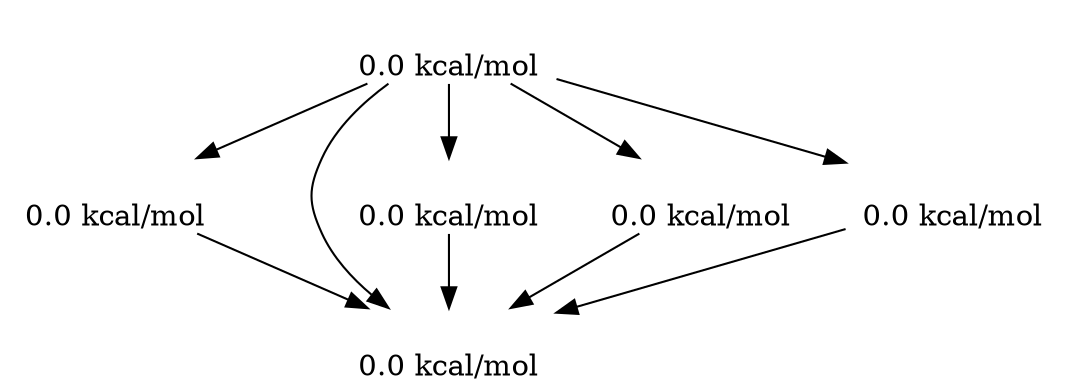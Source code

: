 digraph paths {    "BrBr.C=C" [image = "search/static/pics/BrBr.C=C.svg", label = "0.0 kcal/mol", shape = none, labelloc = b]
    "BrBr.C=C" -> "BrC=C.Br";
    "BrC=C.Br" [image = "search/static/pics/BrC=C.Br.svg", label = "0.0 kcal/mol", shape = none, labelloc = b]
    "BrC=C.Br" -> "BrCCBr";
    "BrCCBr" [image = "search/static/pics/BrCCBr.svg", label = "0.0 kcal/mol", shape = none, labelloc = b]
    "BrBr.C=C" -> "BrC[CH2+].[Br-]";
    "BrC[CH2+].[Br-]" [image = "search/static/pics/BrC[CH2+].[Br-].svg", label = "0.0 kcal/mol", shape = none, labelloc = b]
    "BrC[CH2+].[Br-]" -> "BrCCBr";
    "BrBr.C=C" -> "[CH2-]C[Br+]Br";
    "[CH2-]C[Br+]Br" [image = "search/static/pics/[CH2-]C[Br+]Br.svg", label = "0.0 kcal/mol", shape = none, labelloc = b]
    "[CH2-]C[Br+]Br" -> "BrCCBr";
    "BrBr.C=C" -> "[Br+]1CC1.[Br-]";
    "[Br+]1CC1.[Br-]" [image = "search/static/pics/[Br+]1CC1.[Br-].svg", label = "0.0 kcal/mol", shape = none, labelloc = b]
    "[Br+]1CC1.[Br-]" -> "BrCCBr";
    "BrBr.C=C" -> "BrCCBr";
}
